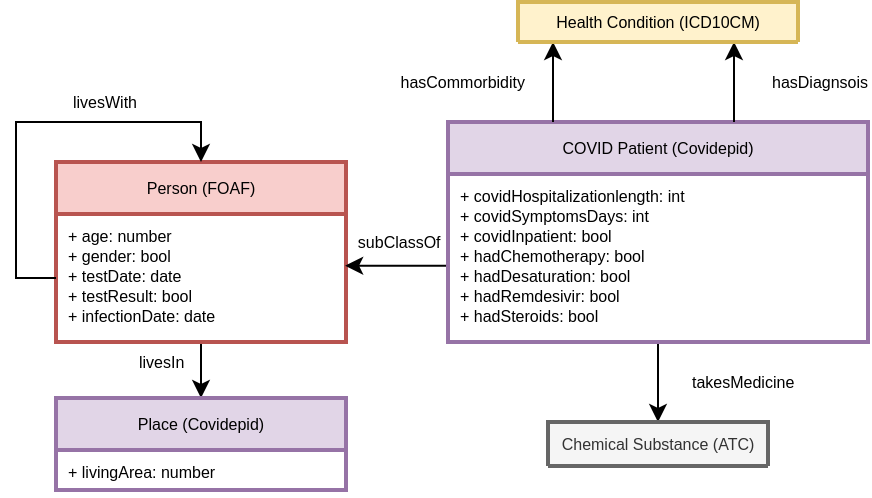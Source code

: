 <mxfile version="16.1.2" type="device"><diagram id="BqvOsSmiGEimSSBnHIT5" name="Page-1"><mxGraphModel dx="654" dy="361" grid="1" gridSize="10" guides="1" tooltips="1" connect="1" arrows="1" fold="1" page="1" pageScale="1" pageWidth="850" pageHeight="1100" math="0" shadow="0"><root><mxCell id="0"/><mxCell id="1" parent="0"/><mxCell id="KGjWYuwIZttvRGGGFiD2-65" value="livesIn" style="edgeStyle=orthogonalEdgeStyle;rounded=0;orthogonalLoop=1;jettySize=auto;html=0;entryX=0.5;entryY=0;entryDx=0;entryDy=0;fontSize=8;startArrow=none;startFill=0;endArrow=classic;endFill=1;strokeColor=#000000;align=left;" parent="1" source="KGjWYuwIZttvRGGGFiD2-21" target="KGjWYuwIZttvRGGGFiD2-17" edge="1"><mxGeometry x="0.309" y="-33" relative="1" as="geometry"><mxPoint as="offset"/></mxGeometry></mxCell><mxCell id="KGjWYuwIZttvRGGGFiD2-21" value="Person (FOAF)" style="swimlane;fontStyle=0;childLayout=stackLayout;horizontal=1;startSize=26;fillColor=#f8cecc;horizontalStack=0;resizeParent=1;resizeParentMax=0;resizeLast=0;collapsible=1;marginBottom=0;fontSize=8;strokeWidth=2;html=0;strokeColor=#b85450;" parent="1" vertex="1"><mxGeometry x="284" y="140" width="145" height="90" as="geometry"/></mxCell><mxCell id="KGjWYuwIZttvRGGGFiD2-69" value="livesWith" style="edgeStyle=orthogonalEdgeStyle;rounded=0;orthogonalLoop=1;jettySize=auto;html=0;entryX=0.5;entryY=0;entryDx=0;entryDy=0;fontSize=8;startArrow=none;startFill=0;endArrow=classic;endFill=1;strokeColor=#000000;" parent="KGjWYuwIZttvRGGGFiD2-21" source="KGjWYuwIZttvRGGGFiD2-22" target="KGjWYuwIZttvRGGGFiD2-21" edge="1"><mxGeometry x="0.353" y="10" relative="1" as="geometry"><Array as="points"><mxPoint x="-20" y="58"/><mxPoint x="-20" y="-20"/><mxPoint x="73" y="-20"/></Array><mxPoint as="offset"/></mxGeometry></mxCell><mxCell id="KGjWYuwIZttvRGGGFiD2-22" value="+ age: number&#10;+ gender: bool&#10;+ testDate: date&#10;+ testResult: bool&#10;+ infectionDate: date" style="text;strokeColor=none;fillColor=none;align=left;verticalAlign=top;spacingLeft=4;spacingRight=4;overflow=hidden;rotatable=0;points=[[0,0.5],[1,0.5]];portConstraint=eastwest;fontSize=8;html=0;" parent="KGjWYuwIZttvRGGGFiD2-21" vertex="1"><mxGeometry y="26" width="145" height="64" as="geometry"/></mxCell><mxCell id="KGjWYuwIZttvRGGGFiD2-66" value="takesMedicine" style="edgeStyle=orthogonalEdgeStyle;rounded=0;orthogonalLoop=1;jettySize=auto;html=0;entryX=0.5;entryY=0;entryDx=0;entryDy=0;fontSize=8;startArrow=none;startFill=0;endArrow=classic;endFill=1;strokeColor=#000000;align=left;" parent="1" source="KGjWYuwIZttvRGGGFiD2-31" target="KGjWYuwIZttvRGGGFiD2-49" edge="1"><mxGeometry y="15" relative="1" as="geometry"><mxPoint as="offset"/></mxGeometry></mxCell><mxCell id="KGjWYuwIZttvRGGGFiD2-67" value="subClassOf" style="edgeStyle=orthogonalEdgeStyle;rounded=0;orthogonalLoop=1;jettySize=auto;html=0;fontSize=8;startArrow=none;startFill=0;endArrow=classic;endFill=1;strokeColor=#000000;entryX=0.997;entryY=0.404;entryDx=0;entryDy=0;entryPerimeter=0;" parent="1" target="KGjWYuwIZttvRGGGFiD2-22" edge="1"><mxGeometry x="0.066" y="-12" relative="1" as="geometry"><mxPoint x="480" y="198" as="sourcePoint"/><mxPoint x="430" y="220" as="targetPoint"/><Array as="points"><mxPoint x="480" y="192"/></Array><mxPoint as="offset"/></mxGeometry></mxCell><mxCell id="KGjWYuwIZttvRGGGFiD2-31" value="COVID Patient (Covidepid)" style="swimlane;fontStyle=0;childLayout=stackLayout;horizontal=1;startSize=26;fillColor=#e1d5e7;horizontalStack=0;resizeParent=1;resizeParentMax=0;resizeLast=0;collapsible=1;marginBottom=0;fontSize=8;strokeWidth=2;html=0;strokeColor=#9673a6;glass=0;swimlaneLine=1;" parent="1" vertex="1"><mxGeometry x="480" y="120" width="210" height="110" as="geometry"/></mxCell><mxCell id="KGjWYuwIZttvRGGGFiD2-32" value="+ covidHospitalizationlength: int&#10;+ covidSymptomsDays: int&#10;+ covidInpatient: bool&#10;+ hadChemotherapy: bool&#10;+ hadDesaturation: bool&#10;+ hadRemdesivir: bool&#10;+ hadSteroids: bool" style="text;strokeColor=none;fillColor=none;align=left;verticalAlign=top;spacingLeft=4;spacingRight=4;overflow=hidden;rotatable=0;points=[[0,0.5],[1,0.5]];portConstraint=eastwest;fontSize=8;" parent="KGjWYuwIZttvRGGGFiD2-31" vertex="1"><mxGeometry y="26" width="210" height="84" as="geometry"/></mxCell><mxCell id="KGjWYuwIZttvRGGGFiD2-17" value="Place (Covidepid)" style="swimlane;fontStyle=0;childLayout=stackLayout;horizontal=1;startSize=26;fillColor=#e1d5e7;horizontalStack=0;resizeParent=1;resizeParentMax=0;resizeLast=0;collapsible=1;marginBottom=0;fontSize=8;strokeWidth=2;html=0;strokeColor=#9673a6;" parent="1" vertex="1"><mxGeometry x="284" y="258" width="145" height="46" as="geometry"/></mxCell><mxCell id="KGjWYuwIZttvRGGGFiD2-18" value="+ livingArea: number" style="text;strokeColor=none;fillColor=none;align=left;verticalAlign=top;spacingLeft=4;spacingRight=4;overflow=hidden;rotatable=0;points=[[0,0.5],[1,0.5]];portConstraint=eastwest;fontSize=8;html=0;" parent="KGjWYuwIZttvRGGGFiD2-17" vertex="1"><mxGeometry y="26" width="145" height="20" as="geometry"/></mxCell><mxCell id="KGjWYuwIZttvRGGGFiD2-63" value="hasCommorbidity" style="edgeStyle=orthogonalEdgeStyle;rounded=0;orthogonalLoop=1;jettySize=auto;html=0;entryX=0.25;entryY=0;entryDx=0;entryDy=0;fontSize=8;startArrow=classic;startFill=1;endArrow=none;endFill=0;strokeColor=#000000;align=right;" parent="1" source="KGjWYuwIZttvRGGGFiD2-47" target="KGjWYuwIZttvRGGGFiD2-31" edge="1"><mxGeometry y="-12" relative="1" as="geometry"><Array as="points"><mxPoint x="520" y="70"/><mxPoint x="520" y="70"/></Array><mxPoint as="offset"/></mxGeometry></mxCell><mxCell id="KGjWYuwIZttvRGGGFiD2-64" value="hasDiagnsois" style="edgeStyle=orthogonalEdgeStyle;rounded=0;orthogonalLoop=1;jettySize=auto;html=0;fontSize=8;startArrow=classic;startFill=1;endArrow=none;endFill=0;strokeColor=#000000;align=left;" parent="1" source="KGjWYuwIZttvRGGGFiD2-47" edge="1"><mxGeometry y="17" relative="1" as="geometry"><mxPoint x="623" y="120" as="targetPoint"/><Array as="points"><mxPoint x="623" y="120"/></Array><mxPoint as="offset"/></mxGeometry></mxCell><mxCell id="KGjWYuwIZttvRGGGFiD2-47" value="Health Condition (ICD10CM)" style="swimlane;fontStyle=0;childLayout=stackLayout;horizontal=1;startSize=23;fillColor=#fff2cc;horizontalStack=0;resizeParent=1;resizeParentMax=0;resizeLast=0;collapsible=1;marginBottom=0;fontSize=8;strokeWidth=2;html=0;strokeColor=#d6b656;" parent="1" vertex="1"><mxGeometry x="515" y="60" width="140" height="20" as="geometry"/></mxCell><mxCell id="Bngn-XU27xAcj-MMTfsI-1" style="edgeStyle=orthogonalEdgeStyle;rounded=0;orthogonalLoop=1;jettySize=auto;html=1;exitX=0.5;exitY=0;exitDx=0;exitDy=0;fontColor=#FFFF33;startArrow=classic;startFill=1;endArrow=classic;endFill=1;" parent="1" source="KGjWYuwIZttvRGGGFiD2-49" edge="1"><mxGeometry relative="1" as="geometry"><mxPoint x="585.2" y="270" as="targetPoint"/></mxGeometry></mxCell><mxCell id="KGjWYuwIZttvRGGGFiD2-49" value="Chemical Substance (ATC)" style="swimlane;fontStyle=0;childLayout=stackLayout;horizontal=1;startSize=23;fillColor=#f5f5f5;horizontalStack=0;resizeParent=1;resizeParentMax=0;resizeLast=0;collapsible=1;marginBottom=0;fontSize=8;strokeWidth=2;html=0;strokeColor=#666666;fontColor=#333333;" parent="1" vertex="1"><mxGeometry x="530" y="270" width="110" height="22" as="geometry"/></mxCell></root></mxGraphModel></diagram></mxfile>